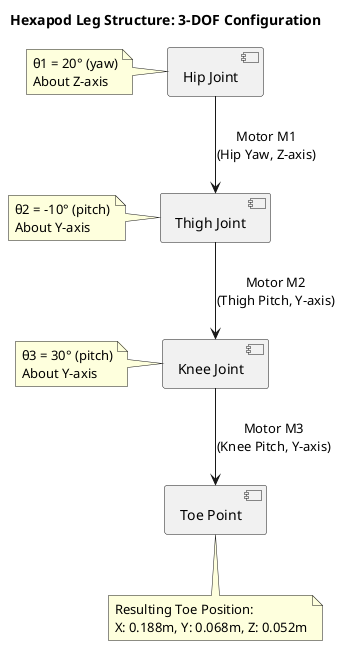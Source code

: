 @startuml hexapod_leg_structure
title Hexapod Leg Structure: 3-DOF Configuration

[Hip Joint] as Hip
[Thigh Joint] as Thigh  
[Knee Joint] as Knee
[Toe Point] as Toe

Hip --> Thigh : Motor M1\n(Hip Yaw, Z-axis)
Thigh --> Knee : Motor M2\n(Thigh Pitch, Y-axis)
Knee --> Toe : Motor M3\n(Knee Pitch, Y-axis)

note left of Hip
θ1 = 20° (yaw)
About Z-axis
end note

note left of Thigh
θ2 = -10° (pitch)
About Y-axis
end note

note left of Knee
θ3 = 30° (pitch)
About Y-axis
end note

note bottom of Toe
Resulting Toe Position:
X: 0.188m, Y: 0.068m, Z: 0.052m
end note

@enduml